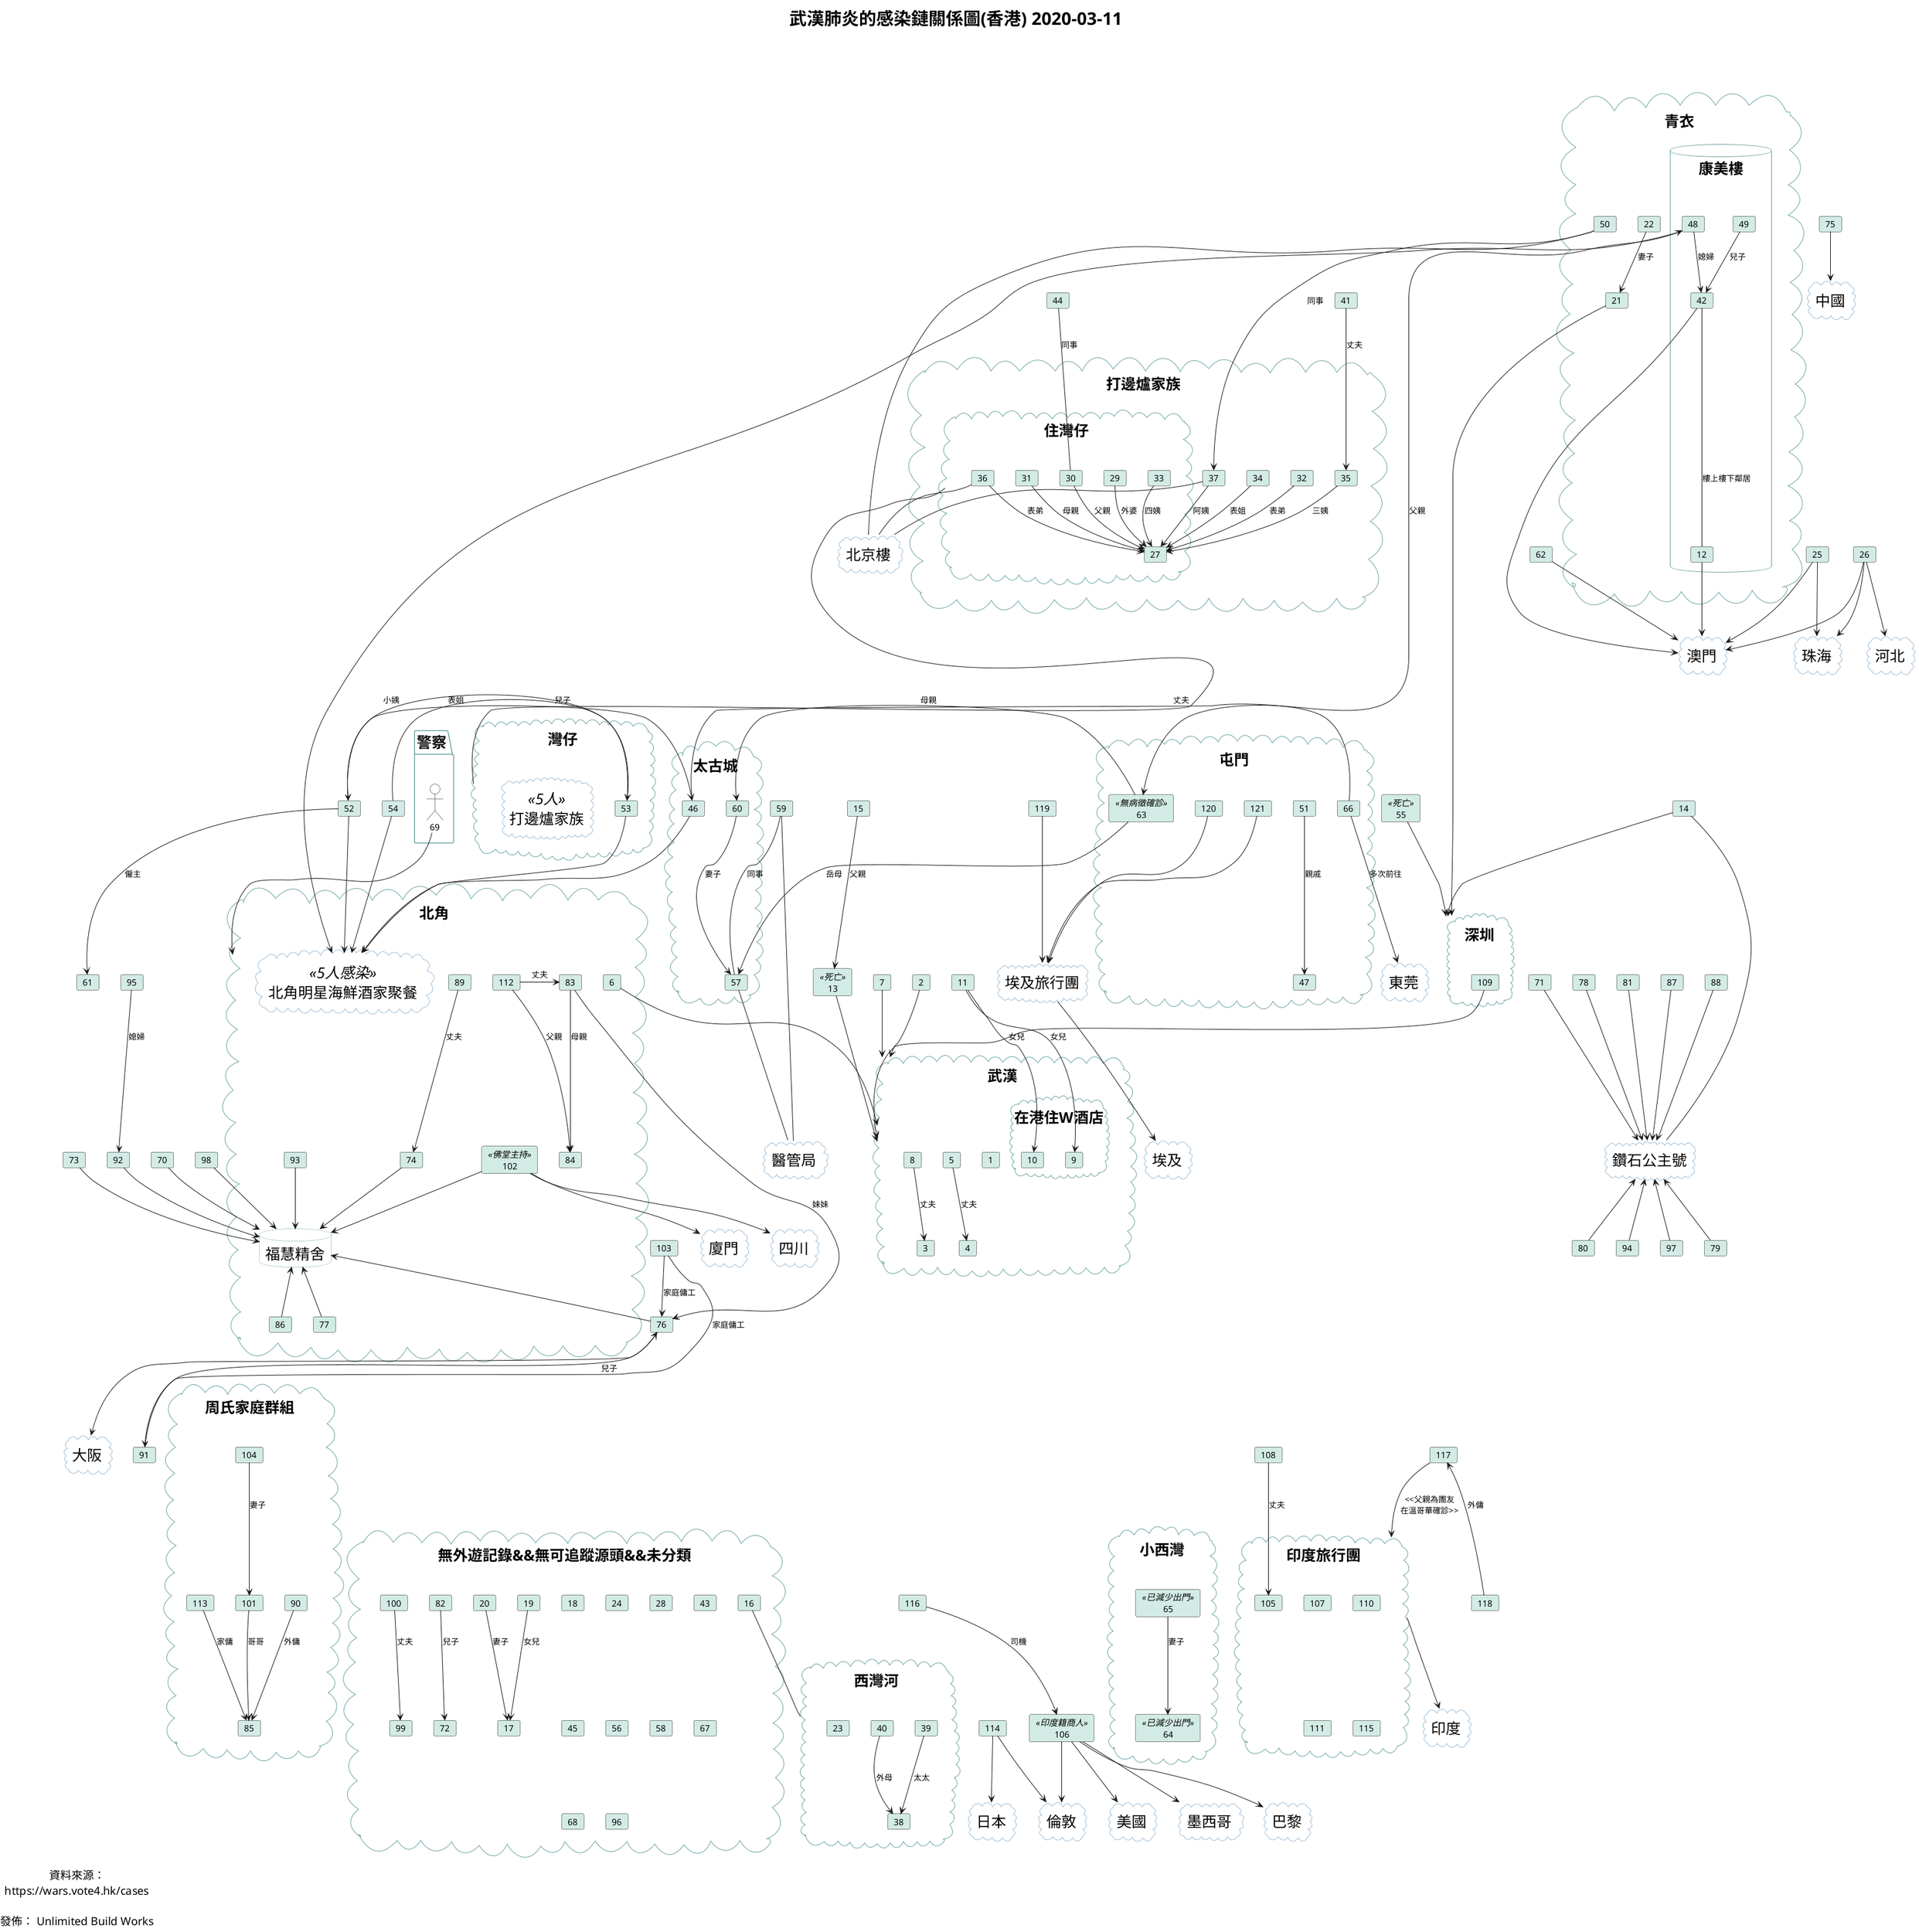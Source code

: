 @startuml

title 武漢肺炎的感染鏈關係圖(香港) 2020-03-11\n\n

cloud "深圳" as ShenZhen {
	card 109
}

card 54

cloud "珠海" as Zhuhai

cloud "北京樓" as PekingRest

cloud "青衣" as TsingYi {

  database "康美樓" as HongMei {
    card 42
    card 12
		card 49
		card 48
    42 --- 12: 樓上樓下鄰居
  }
  card 21
  card 22
  card 50
  22-->21: 妻子
}

cloud "西灣河" as SaiWanHo {
  card 38
  card 40
  card 39
	card 23
  39 --> 38: 太太
  40 --> 38: 外母
}

cloud "小西灣" {
	card 64 <<已減少出門>>
	card 65 <<已減少出門>>
}

package "警察" as Police {
	actor 69
}

card 41
cloud "打邊爐家族" as HotPotFamily {

	cloud "住灣仔" as HotPotFamilyWanChain {
		card 27
		card 29
		card 30
		card 31
		card 33
		card 36
	}

  card 37
  card 32
  card 34
  card 35
  29 --> 27: 外婆
  30 --> 27: 父親
  31 --> 27: 母親
  32 --> 27: 表弟
  33 --> 27: 四姨
  34 --> 27: 表姐
  35 --> 27: 三姨
  36 --> 27: 表弟
  37 --> 27: 阿姨
  41 --> 35: 丈夫
}

card 40
card 39

cloud "無外遊記錄&&無可追蹤源頭&&未分類" as NoRecord {
  card 16
  card 17
  card 18
	card 19
	card 20
  card 24
  card 28
	card 43
	card 45
	card 56
  card 58
	card 67
	card 68
	card 72
	card 82
	card 96
	card 99
	card 100
	100 --> 99: 丈夫
}

cloud "周氏家庭群組" as ChauFamily {
	card 85
	card 90
	card 101
	card 104
	card 113
	101 --> 85: 哥哥
	90 --> 85: 外傭
	104 --> 101: 妻子
	113 --> 85: 家傭
}

cloud "澳門" as Macau

cloud "武漢" as Wuhan {
  card 1
  card 3
  card 4
  card 5
  card 8

  cloud "在港住W酒店" as WHotel {
    card 9
    card 10
  }

  5--> 4: 丈夫
  8--> 3: 丈夫
}

cloud "太古城" as TaikooShing {
	card 46
	card 57
	card 60
}

cloud "灣仔" as WanChai {
	card 53
	cloud 打邊爐家族 <<5人>>
}

cloud "鑽石公主號" as DiamondPrincess

cloud "屯門" as TuenMun {
	card 47
	card 51
	card 63 <<無病徵確診>>
	card 66
	card 120
	card 121
}

cloud "醫管局" as HA
cloud "河北"
cloud "東莞"

cloud "北角" as NorthPoint {
	database "福慧精舍"
	card 6
	card 74
	card 77
	card 83
	card 84
	card 86
	card 89
	card 93
	card 102<<佛堂主持>>
	card 112
	89 --> 74: 丈夫
	cloud "北角明星海鮮酒家聚餐" <<5人感染>>
	102 --> 福慧精舍
	112 -> 83: 丈夫
	112 --> 84: 父親
}

cloud "中國"
cloud "大阪"
cloud "四川"
cloud "廈門"
cloud "印度" as India

cloud "印度旅行團" as IndiaTravelDan {
	card 105
	card 107
	card 110
	card 111
	card 115
}

IndiaTravelDan --> India

cloud "美國"
cloud "墨西哥"
cloud "倫敦"
cloud "巴黎"
cloud "日本" as Japan
cloud "埃及" as Egypt
cloud "埃及旅行團" as EgyptTravelDan

102 --> 四川
102 --> 廈門

card 59
card 14
card 39
card 11
card 2
card 7
card 44
card 52
card 61
card 13 <<死亡>>
card 15
card 25
card 26
card 55 <<死亡>>
card 62
card 70
card 71
card 73
card 75
card 76
card 78
card 79
card 80
card 81
card 87
card 88
card 91
card 92
card 94
card 95
card 97
card 98
card 103
card 106 <<印度籍商人>>
card 108
card 114
card 116
card 117
card 118
card 119

49 --> 42: 兒子
46 --> 48: 父親
21 --> ShenZhen
20 --> 17: 妻子
19 --> 17: 女兒
15 --> 13: 父親
14 --- DiamondPrincess
11 --> 10: 女兒
11 --> 9: 女兒
2 --> Wuhan
6 --> Wuhan
7 --> Wuhan
13 --> Wuhan
44 -- 30: 同事
52 --> 61: 僱主
52 --> 46: 小姨
48 --> 42: 媳婦
42 --> Macau
12 --> Macau
25 --> Macau
25 --> Zhuhai
26 --> Macau
26 --> Zhuhai
26 --> 河北
50 --> 37: 同事
51 --> 47: 親戚
53 -> 52: 兒子
54 -> 53: 表姐
55 --> ShenZhen
59 -- HA
57 -- HA
60 --> 57: 妻子
14 --> ShenZhen
50 --- PekingRest
37 -- PekingRest
36 -- PekingRest
16 -- SaiWanHo
62 --> Macau
63 -> 60: 母親
63-> 57: 岳母
59 -- 57: 同事
65 --> 64: 妻子
66 -> 63: 丈夫
66 --> 東莞: 多次前往
71 --> DiamondPrincess
75 --> 中國
76 --> 大阪
78 --> DiamondPrincess
76 <-- 91: 兒子
DiamondPrincess <-- 94
DiamondPrincess <-- 97
DiamondPrincess <-- 79

69 --> NorthPoint
70 --> 福慧精舍
73 --> 福慧精舍
74 --> 福慧精舍
92 --> 福慧精舍
93 --> 福慧精舍
98 --> 福慧精舍
福慧精舍 <-- 86
福慧精舍 <-- 77
福慧精舍 <-- 76

95 --> 92: 媳婦
103 --> 76: 家庭傭工
103 --> 91: 家庭傭工

DiamondPrincess <-- 80

81 --> DiamondPrincess
87 --> DiamondPrincess
88 --> DiamondPrincess

82 --> 72: 兒子
83 -> 76: 妹妹
83 --> 84: 母親

54 --> 北角明星海鮮酒家聚餐
53 --> 北角明星海鮮酒家聚餐
52 --> 北角明星海鮮酒家聚餐
48 --> 北角明星海鮮酒家聚餐
46 --> 北角明星海鮮酒家聚餐
106 --> 美國
106 --> 墨西哥
106 --> 倫敦
106 --> 巴黎
108 --> 105: 丈夫
109 --> Wuhan
114 --> Japan
114 --> 倫敦
116 --> 106: 司機
117 --> IndiaTravelDan : <<父親為團友\n在溫哥華確診>>
117 <-- 118: 外傭
119 --> EgyptTravelDan
120 --> EgyptTravelDan
121 --> EgyptTravelDan
EgyptTravelDan --> Egypt

HotPotFamilyWanChain ---- WanChai

/'Layout
'/

TsingYi -[hidden]------ NorthPoint
TsingYi -[hidden]------ HotPotFamily
NorthPoint -[hidden]----- NoRecord
ChauFamily -[hidden]- NoRecord
ChauFamily -[hidden]- IndiaTravelDan
ChauFamily -[hidden]- SaiWanHo
ChauFamily -[hidden]- 116
ChauFamily -[hidden]- 小西灣

left footer
資料來源：
https://wars.vote4.hk/cases

發佈： Unlimited Build Works
endfooter

skinparam classAttributeIconSize 0
hide circle
skinparam monochrome false

skinparam class {
	BackgroundColor transparent
}

skinparam node {
	BackgroundColor transparent
}

skinparam cloud {
	FontSize 24
	BorderColor steelblue
	BackgroundColor transparent
}

'skinparam ArrowColor coral
'skinparam ArrowColor firebrick
skinparam ArrowColor black
skinparam TitleFontSize 28
skinparam ActorBackgroundColor transparent

skinparam database {
	FontSize 24
	BorderColor #6ca3a3
	BackgroundColor transparent
}

skinparam package {
	FontSize 24
	BorderColor #6ca3a3
}

skinparam card {
	BackgroundColor d3ebe5
}

skinparam Header {
	FontColor black
}

skinparam actor {
	BackgroundColor transparent
}

skinparam Footer {
	FontSize 18
	FontColor black
}

@enduml
